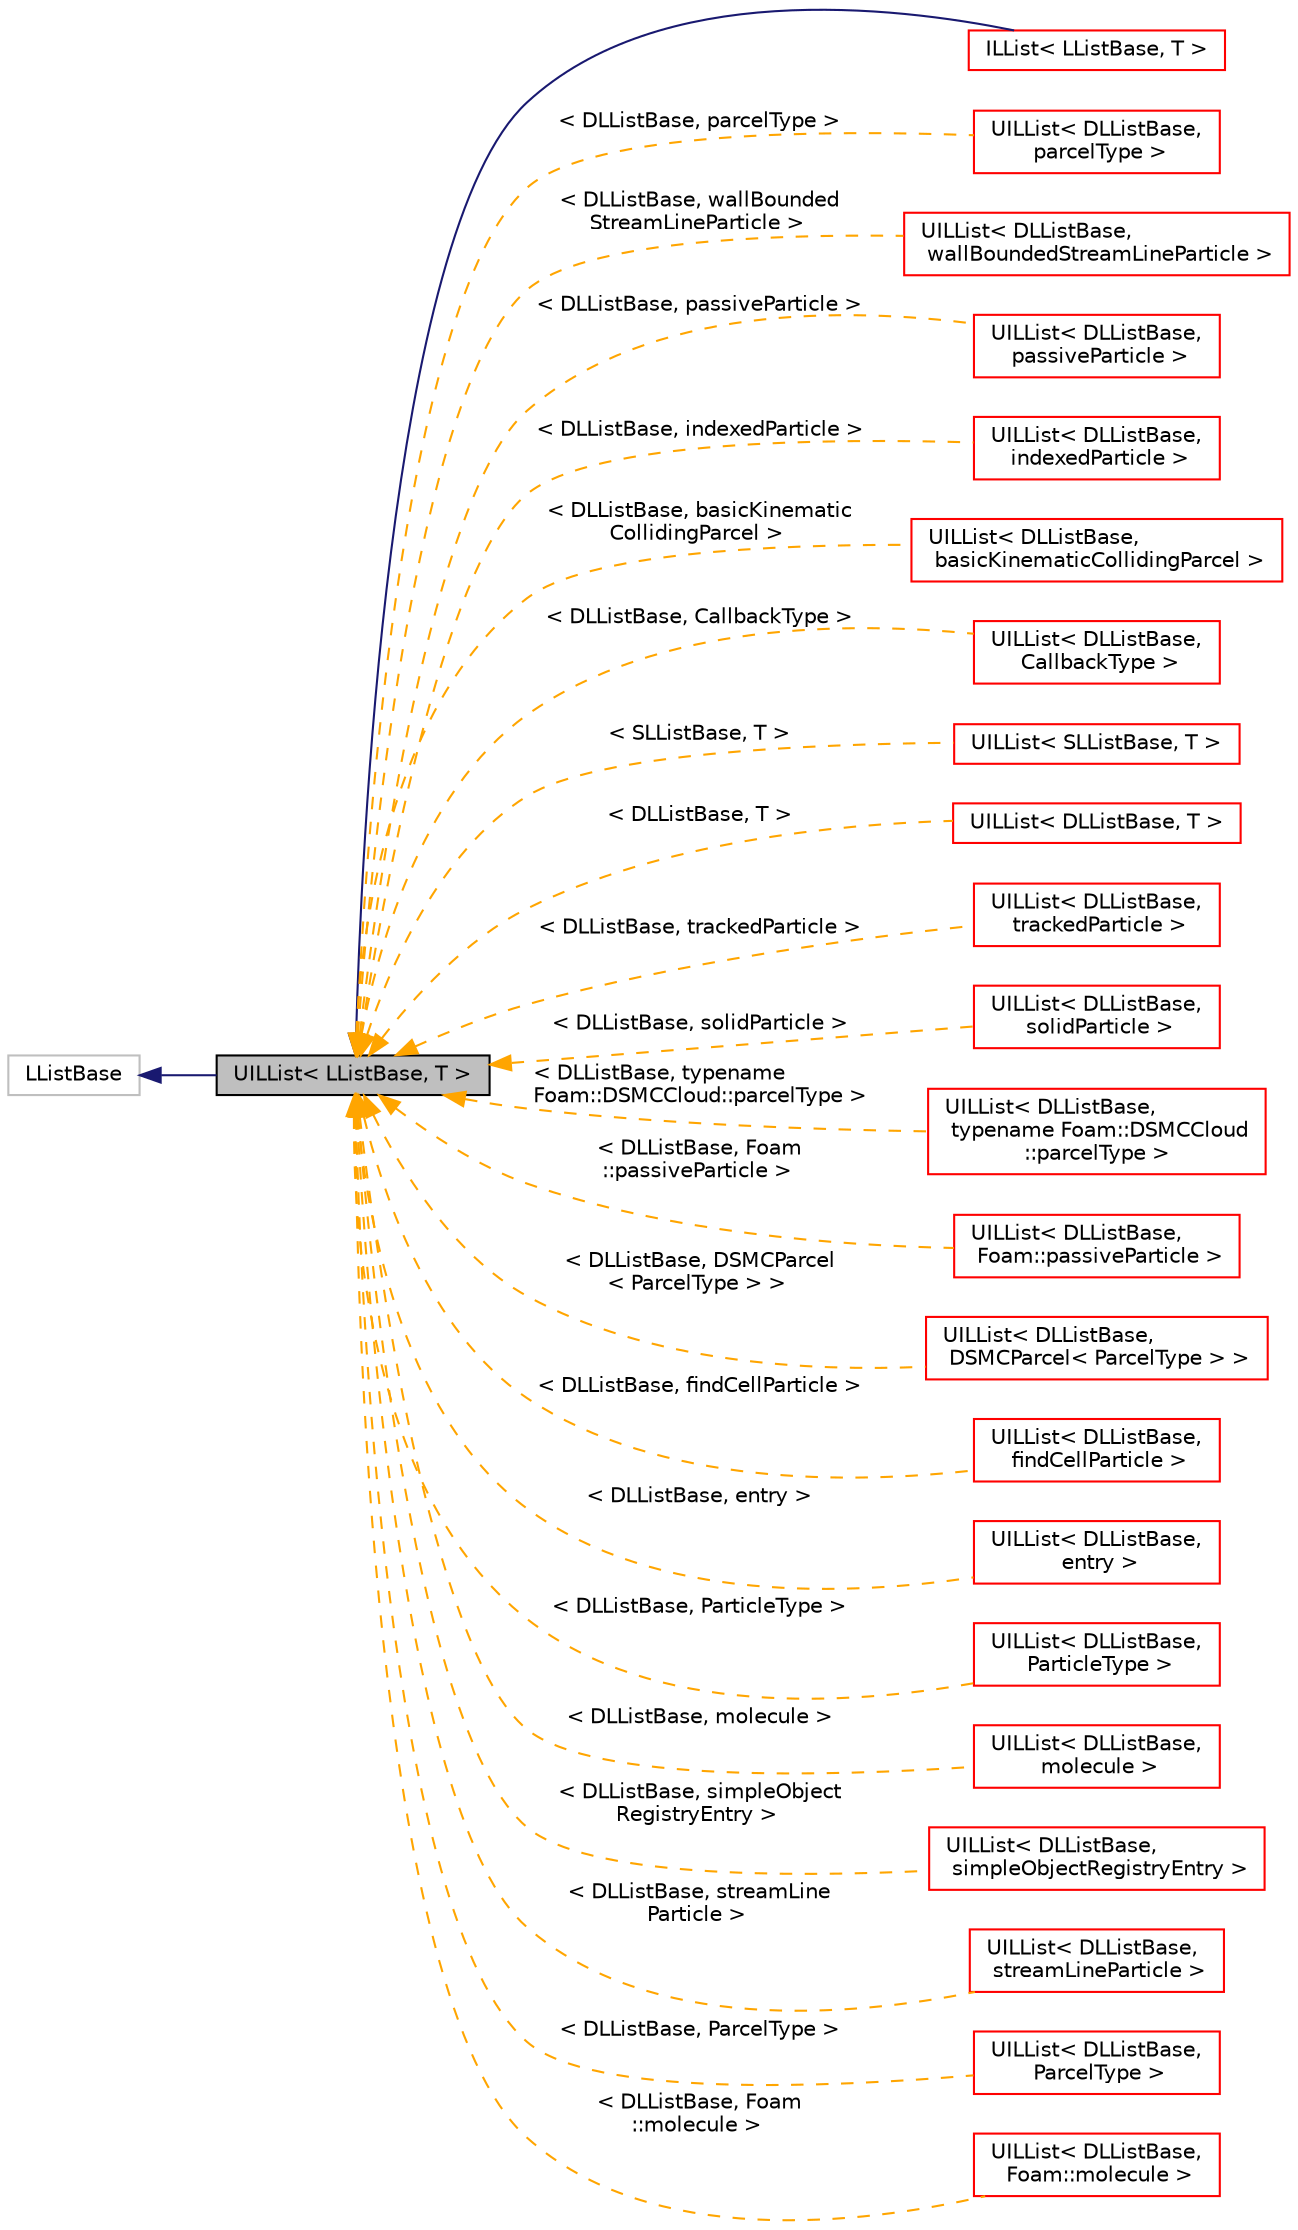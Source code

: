 digraph "UILList&lt; LListBase, T &gt;"
{
  bgcolor="transparent";
  edge [fontname="Helvetica",fontsize="10",labelfontname="Helvetica",labelfontsize="10"];
  node [fontname="Helvetica",fontsize="10",shape=record];
  rankdir="LR";
  Node1 [label="UILList\< LListBase, T \>",height=0.2,width=0.4,color="black", fillcolor="grey75", style="filled", fontcolor="black"];
  Node2 -> Node1 [dir="back",color="midnightblue",fontsize="10",style="solid",fontname="Helvetica"];
  Node2 [label="LListBase",height=0.2,width=0.4,color="grey75"];
  Node1 -> Node3 [dir="back",color="midnightblue",fontsize="10",style="solid",fontname="Helvetica"];
  Node3 [label="ILList\< LListBase, T \>",height=0.2,width=0.4,color="red",URL="$a01056.html",tooltip="Template class for intrusive linked lists. "];
  Node1 -> Node4 [dir="back",color="orange",fontsize="10",style="dashed",label=" \< DLListBase, parcelType \>" ,fontname="Helvetica"];
  Node4 [label="UILList\< DLListBase,\l parcelType \>",height=0.2,width=0.4,color="red",URL="$a02846.html"];
  Node1 -> Node5 [dir="back",color="orange",fontsize="10",style="dashed",label=" \< DLListBase, wallBounded\lStreamLineParticle \>" ,fontname="Helvetica"];
  Node5 [label="UILList\< DLListBase,\l wallBoundedStreamLineParticle \>",height=0.2,width=0.4,color="red",URL="$a02846.html"];
  Node1 -> Node6 [dir="back",color="orange",fontsize="10",style="dashed",label=" \< DLListBase, passiveParticle \>" ,fontname="Helvetica"];
  Node6 [label="UILList\< DLListBase,\l passiveParticle \>",height=0.2,width=0.4,color="red",URL="$a02846.html"];
  Node1 -> Node7 [dir="back",color="orange",fontsize="10",style="dashed",label=" \< DLListBase, indexedParticle \>" ,fontname="Helvetica"];
  Node7 [label="UILList\< DLListBase,\l indexedParticle \>",height=0.2,width=0.4,color="red",URL="$a02846.html"];
  Node1 -> Node8 [dir="back",color="orange",fontsize="10",style="dashed",label=" \< DLListBase, basicKinematic\lCollidingParcel \>" ,fontname="Helvetica"];
  Node8 [label="UILList\< DLListBase,\l basicKinematicCollidingParcel \>",height=0.2,width=0.4,color="red",URL="$a02846.html"];
  Node1 -> Node9 [dir="back",color="orange",fontsize="10",style="dashed",label=" \< DLListBase, CallbackType \>" ,fontname="Helvetica"];
  Node9 [label="UILList\< DLListBase,\l CallbackType \>",height=0.2,width=0.4,color="red",URL="$a02846.html"];
  Node1 -> Node10 [dir="back",color="orange",fontsize="10",style="dashed",label=" \< SLListBase, T \>" ,fontname="Helvetica"];
  Node10 [label="UILList\< SLListBase, T \>",height=0.2,width=0.4,color="red",URL="$a02846.html"];
  Node1 -> Node11 [dir="back",color="orange",fontsize="10",style="dashed",label=" \< DLListBase, T \>" ,fontname="Helvetica"];
  Node11 [label="UILList\< DLListBase, T \>",height=0.2,width=0.4,color="red",URL="$a02846.html"];
  Node1 -> Node12 [dir="back",color="orange",fontsize="10",style="dashed",label=" \< DLListBase, trackedParticle \>" ,fontname="Helvetica"];
  Node12 [label="UILList\< DLListBase,\l trackedParticle \>",height=0.2,width=0.4,color="red",URL="$a02846.html"];
  Node1 -> Node13 [dir="back",color="orange",fontsize="10",style="dashed",label=" \< DLListBase, solidParticle \>" ,fontname="Helvetica"];
  Node13 [label="UILList\< DLListBase,\l solidParticle \>",height=0.2,width=0.4,color="red",URL="$a02846.html"];
  Node1 -> Node14 [dir="back",color="orange",fontsize="10",style="dashed",label=" \< DLListBase, typename\l Foam::DSMCCloud::parcelType \>" ,fontname="Helvetica"];
  Node14 [label="UILList\< DLListBase,\l typename Foam::DSMCCloud\l::parcelType \>",height=0.2,width=0.4,color="red",URL="$a02846.html"];
  Node1 -> Node15 [dir="back",color="orange",fontsize="10",style="dashed",label=" \< DLListBase, Foam\l::passiveParticle \>" ,fontname="Helvetica"];
  Node15 [label="UILList\< DLListBase,\l Foam::passiveParticle \>",height=0.2,width=0.4,color="red",URL="$a02846.html"];
  Node1 -> Node16 [dir="back",color="orange",fontsize="10",style="dashed",label=" \< DLListBase, DSMCParcel\l\< ParcelType \> \>" ,fontname="Helvetica"];
  Node16 [label="UILList\< DLListBase,\l DSMCParcel\< ParcelType \> \>",height=0.2,width=0.4,color="red",URL="$a02846.html"];
  Node1 -> Node17 [dir="back",color="orange",fontsize="10",style="dashed",label=" \< DLListBase, findCellParticle \>" ,fontname="Helvetica"];
  Node17 [label="UILList\< DLListBase,\l findCellParticle \>",height=0.2,width=0.4,color="red",URL="$a02846.html"];
  Node1 -> Node18 [dir="back",color="orange",fontsize="10",style="dashed",label=" \< DLListBase, entry \>" ,fontname="Helvetica"];
  Node18 [label="UILList\< DLListBase,\l entry \>",height=0.2,width=0.4,color="red",URL="$a02846.html"];
  Node1 -> Node19 [dir="back",color="orange",fontsize="10",style="dashed",label=" \< DLListBase, ParticleType \>" ,fontname="Helvetica"];
  Node19 [label="UILList\< DLListBase,\l ParticleType \>",height=0.2,width=0.4,color="red",URL="$a02846.html"];
  Node1 -> Node20 [dir="back",color="orange",fontsize="10",style="dashed",label=" \< DLListBase, molecule \>" ,fontname="Helvetica"];
  Node20 [label="UILList\< DLListBase,\l molecule \>",height=0.2,width=0.4,color="red",URL="$a02846.html"];
  Node1 -> Node21 [dir="back",color="orange",fontsize="10",style="dashed",label=" \< DLListBase, simpleObject\lRegistryEntry \>" ,fontname="Helvetica"];
  Node21 [label="UILList\< DLListBase,\l simpleObjectRegistryEntry \>",height=0.2,width=0.4,color="red",URL="$a02846.html"];
  Node1 -> Node22 [dir="back",color="orange",fontsize="10",style="dashed",label=" \< DLListBase, streamLine\lParticle \>" ,fontname="Helvetica"];
  Node22 [label="UILList\< DLListBase,\l streamLineParticle \>",height=0.2,width=0.4,color="red",URL="$a02846.html"];
  Node1 -> Node23 [dir="back",color="orange",fontsize="10",style="dashed",label=" \< DLListBase, ParcelType \>" ,fontname="Helvetica"];
  Node23 [label="UILList\< DLListBase,\l ParcelType \>",height=0.2,width=0.4,color="red",URL="$a02846.html"];
  Node1 -> Node24 [dir="back",color="orange",fontsize="10",style="dashed",label=" \< DLListBase, Foam\l::molecule \>" ,fontname="Helvetica"];
  Node24 [label="UILList\< DLListBase,\l Foam::molecule \>",height=0.2,width=0.4,color="red",URL="$a02846.html"];
}
